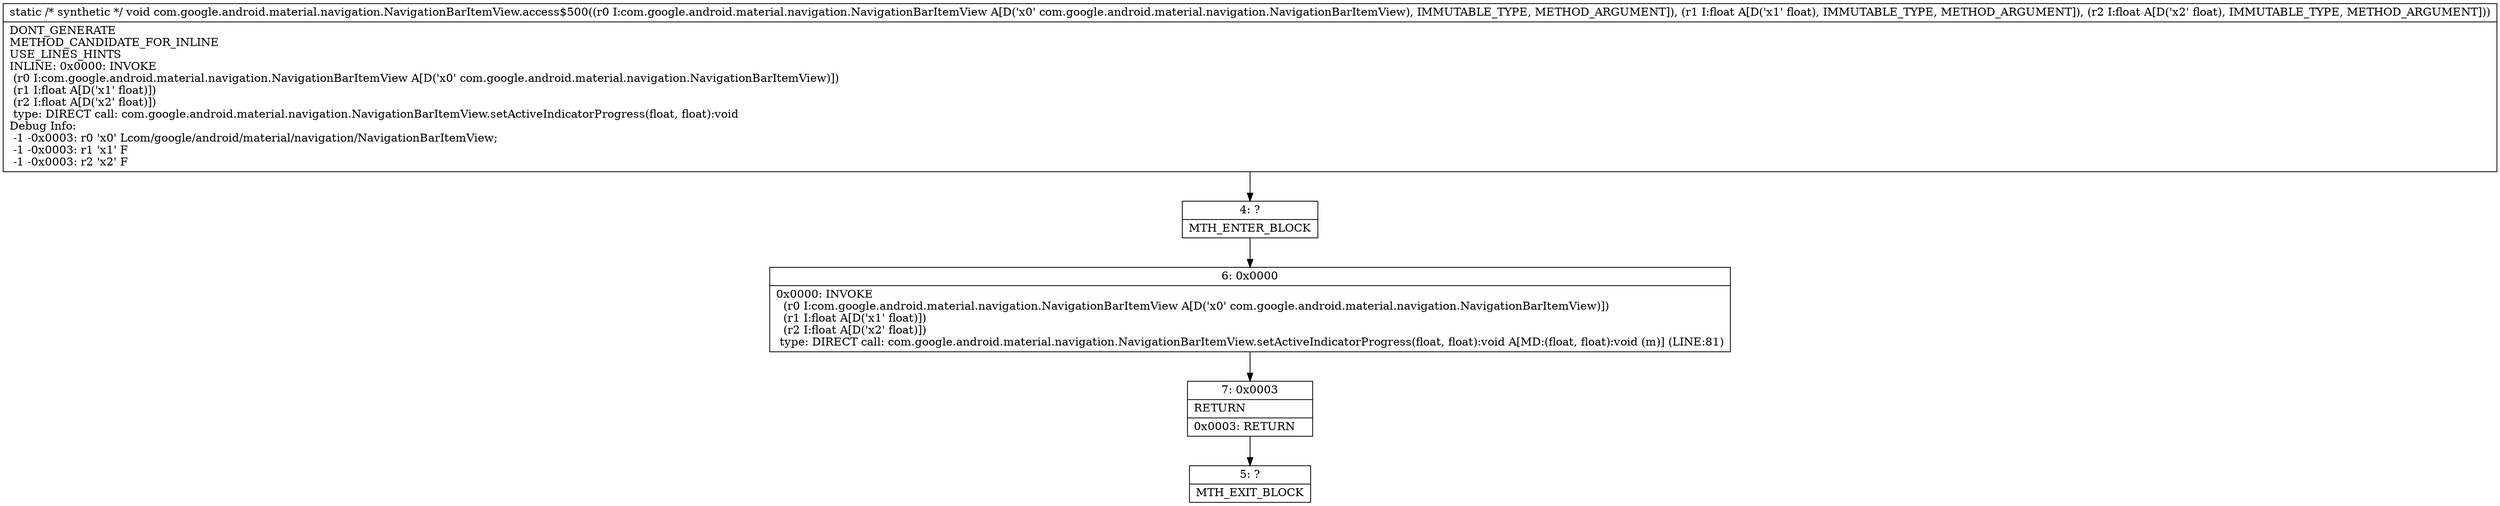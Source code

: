 digraph "CFG forcom.google.android.material.navigation.NavigationBarItemView.access$500(Lcom\/google\/android\/material\/navigation\/NavigationBarItemView;FF)V" {
Node_4 [shape=record,label="{4\:\ ?|MTH_ENTER_BLOCK\l}"];
Node_6 [shape=record,label="{6\:\ 0x0000|0x0000: INVOKE  \l  (r0 I:com.google.android.material.navigation.NavigationBarItemView A[D('x0' com.google.android.material.navigation.NavigationBarItemView)])\l  (r1 I:float A[D('x1' float)])\l  (r2 I:float A[D('x2' float)])\l type: DIRECT call: com.google.android.material.navigation.NavigationBarItemView.setActiveIndicatorProgress(float, float):void A[MD:(float, float):void (m)] (LINE:81)\l}"];
Node_7 [shape=record,label="{7\:\ 0x0003|RETURN\l|0x0003: RETURN   \l}"];
Node_5 [shape=record,label="{5\:\ ?|MTH_EXIT_BLOCK\l}"];
MethodNode[shape=record,label="{static \/* synthetic *\/ void com.google.android.material.navigation.NavigationBarItemView.access$500((r0 I:com.google.android.material.navigation.NavigationBarItemView A[D('x0' com.google.android.material.navigation.NavigationBarItemView), IMMUTABLE_TYPE, METHOD_ARGUMENT]), (r1 I:float A[D('x1' float), IMMUTABLE_TYPE, METHOD_ARGUMENT]), (r2 I:float A[D('x2' float), IMMUTABLE_TYPE, METHOD_ARGUMENT]))  | DONT_GENERATE\lMETHOD_CANDIDATE_FOR_INLINE\lUSE_LINES_HINTS\lINLINE: 0x0000: INVOKE  \l  (r0 I:com.google.android.material.navigation.NavigationBarItemView A[D('x0' com.google.android.material.navigation.NavigationBarItemView)])\l  (r1 I:float A[D('x1' float)])\l  (r2 I:float A[D('x2' float)])\l type: DIRECT call: com.google.android.material.navigation.NavigationBarItemView.setActiveIndicatorProgress(float, float):void\lDebug Info:\l  \-1 \-0x0003: r0 'x0' Lcom\/google\/android\/material\/navigation\/NavigationBarItemView;\l  \-1 \-0x0003: r1 'x1' F\l  \-1 \-0x0003: r2 'x2' F\l}"];
MethodNode -> Node_4;Node_4 -> Node_6;
Node_6 -> Node_7;
Node_7 -> Node_5;
}

